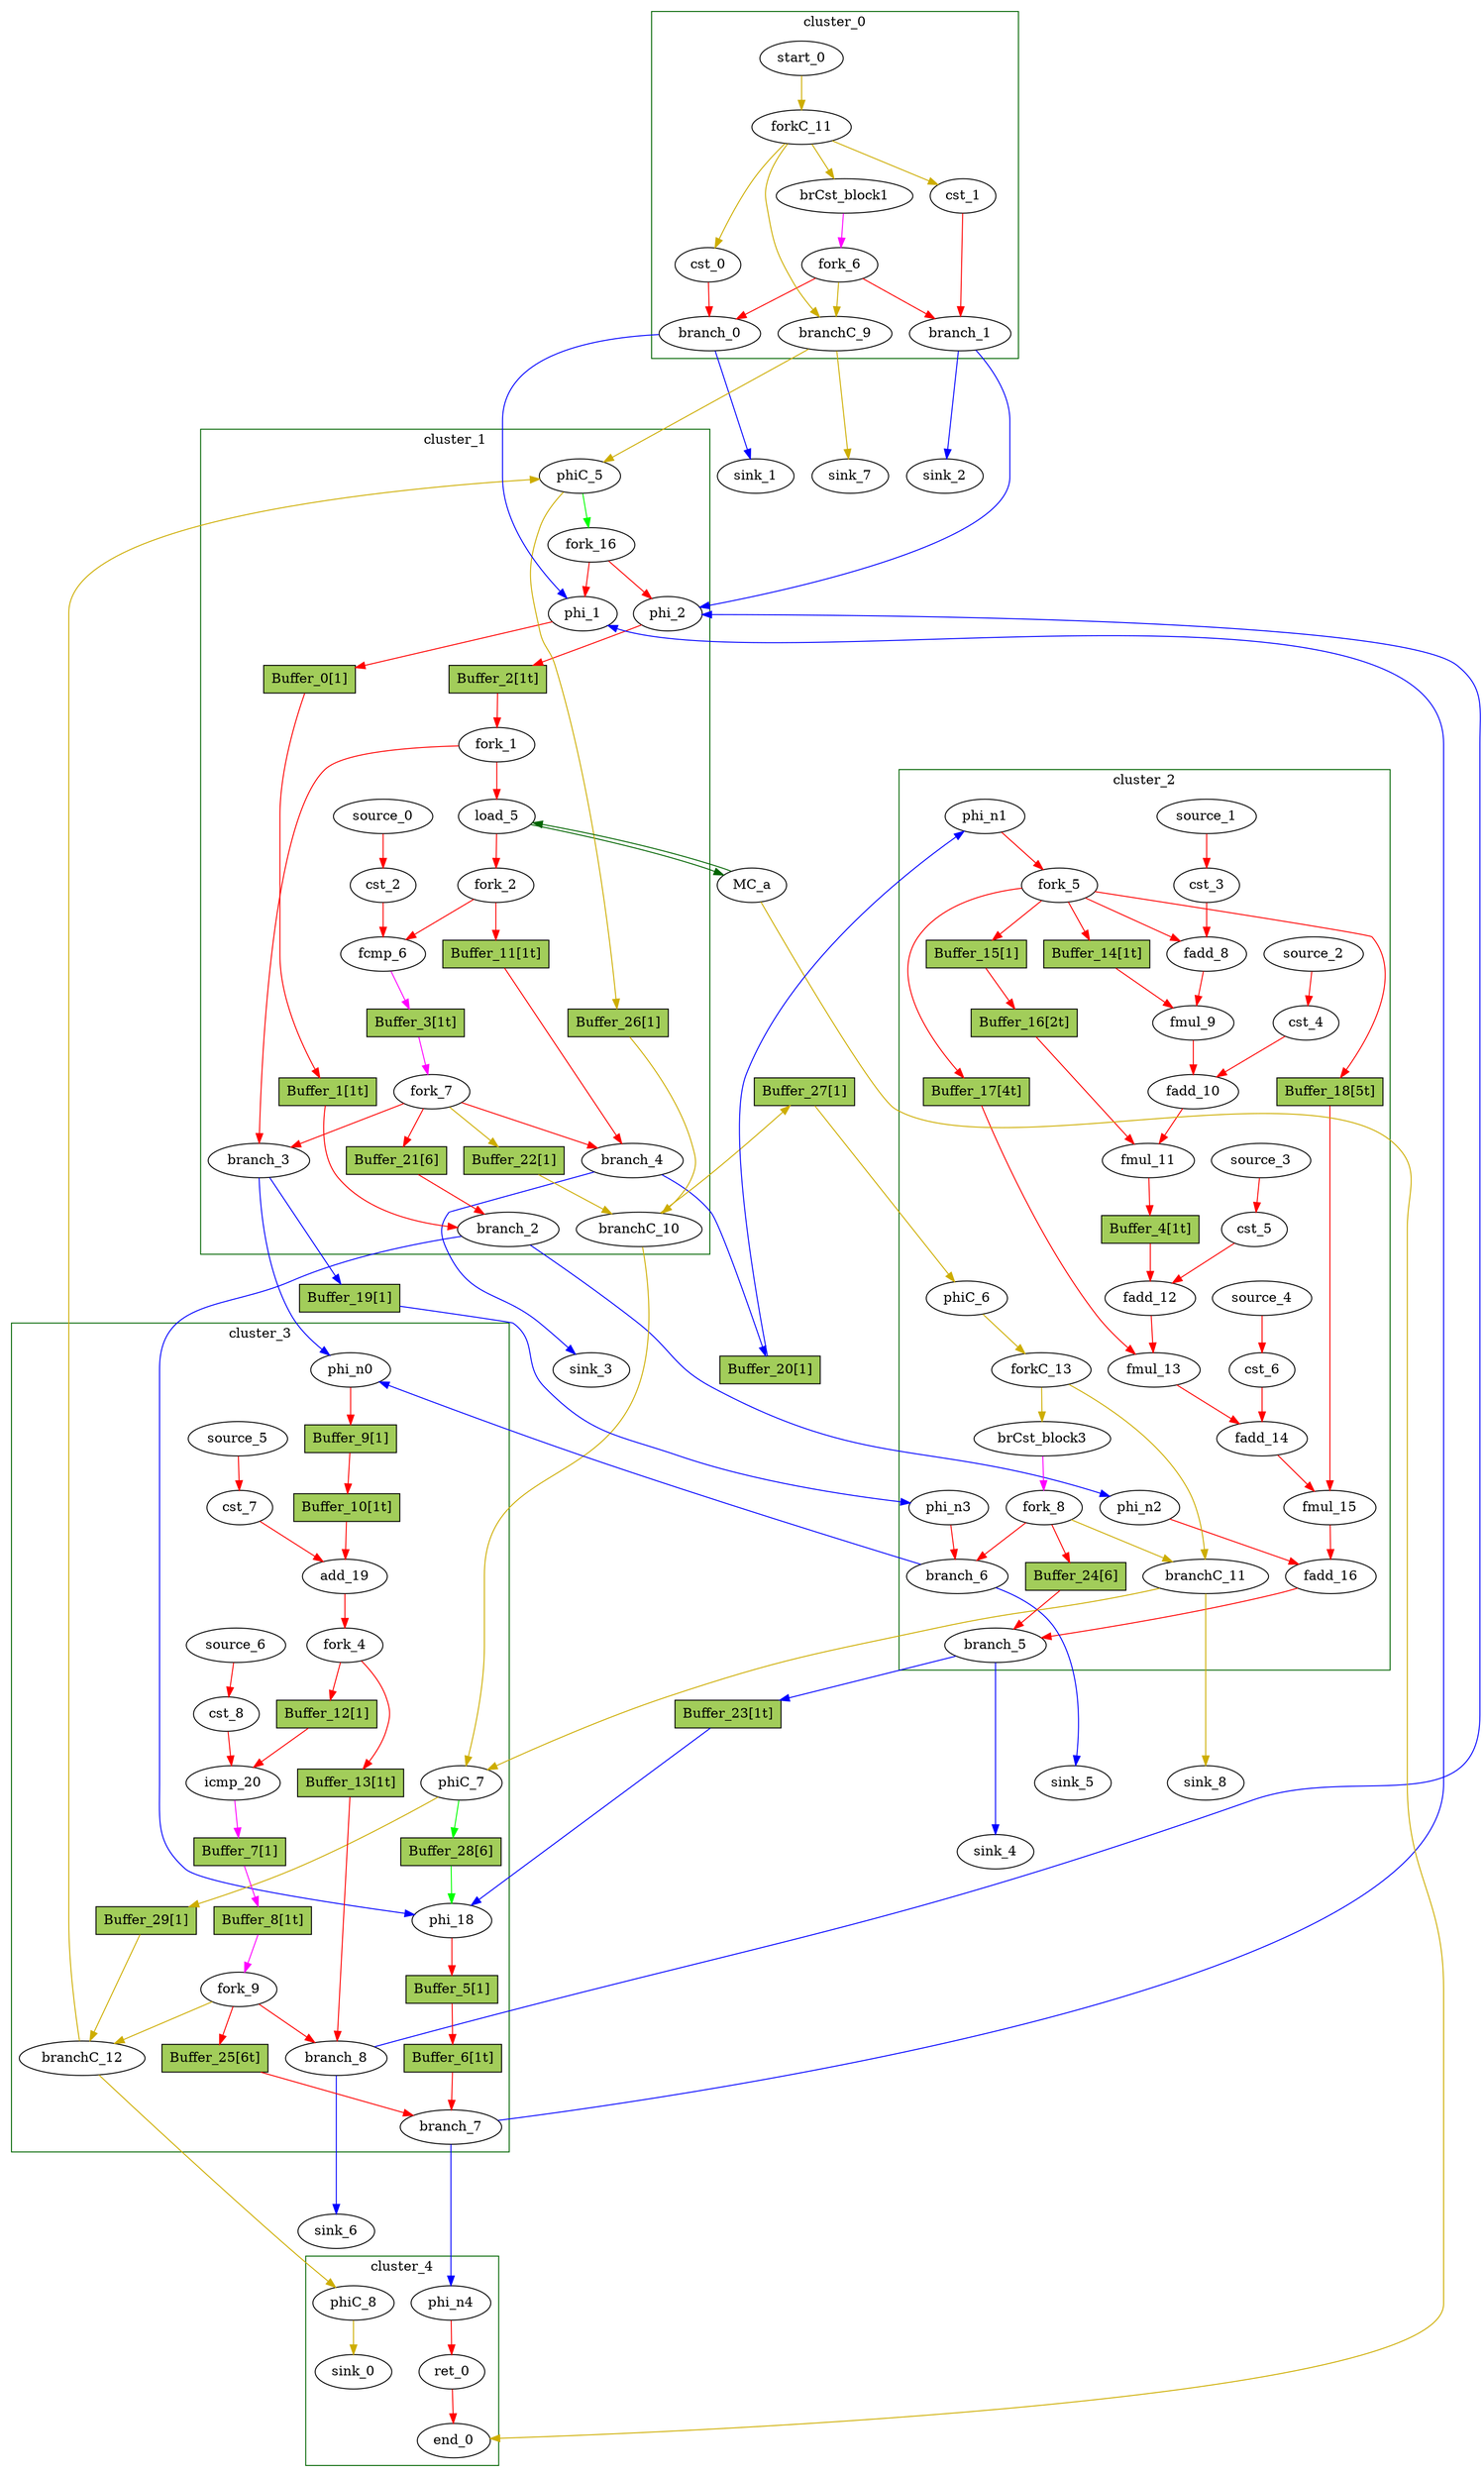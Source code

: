 Digraph G {
	splines=spline;
	subgraph cluster_cluster_1 {
	color = "darkgreen";
label = "cluster_1";
		"phi_1" [type="Mux", in="in1?:1 in2:32 in3:32 ", out="out1:32", bbID=2, delay=1.397];
		"phi_2" [type="Mux", in="in1?:1 in2:10 in3:10 ", out="out1:10", bbID=2, delay=1.397];
		"load_5" [type="Operator", in="in1:32 in2:10 ", out="out1:32 out2:10 ", bbID=2, II=1, delay=1.412, latency=2, op="mc_load_op", portId=0];
		"cst_2" [type="Constant", in="in1:32", out="out1:32", bbID=2, value="0x00000000"];
		"fcmp_6" [type="Operator", in="in1:32 in2:32 ", out="out1:1 ", bbID=2, II=1, delay=1.895, latency=2, op="fcmp_ult_op"];
		"fork_1" [type="Fork", in="in1:10", out="out1:10 out2:10 ", bbID=2];
		"fork_2" [type="Fork", in="in1:32", out="out1:32 out2:32 ", bbID=2];
		"branch_2" [type="Branch", in="in1:32 in2?:1", out="out1+:32 out2-:32", bbID=2];
		"branch_3" [type="Branch", in="in1:10 in2?:1", out="out1+:10 out2-:10", bbID=2];
		"branch_4" [type="Branch", in="in1:32 in2?:1", out="out1+:32 out2-:32", bbID=2];
		"fork_7" [type="Fork", in="in1:1", out="out1:1 out2:1 out3:1 out4:1 ", bbID=2];
		"phiC_5" [type="CntrlMerge", in="in1:0 in2:0 ", out="out1:0 out2?:1", bbID=2, delay=0.0];
		"branchC_10" [type="Branch", in="in1:0 in2?:1", out="out1+:0 out2-:0", bbID=2];
		"source_0" [type="Source", out="out1:32", bbID=2];
		"fork_16" [type="Fork", in="in1:1", out="out1:1 out2:1 ", bbID=2];
		"Buffer_0" [type="Buffer", in="in1:32", out="out1:32", bbID=3, slots=1, transparent=false, label="Buffer_0[1]", shape="box", style="filled", fillcolor="darkolivegreen3", height=0.4];
		"Buffer_1" [type="Buffer", in="in1:32", out="out1:32", bbID=3, slots=1, transparent=true, label="Buffer_1[1t]", shape="box", style="filled", fillcolor="darkolivegreen3", height=0.4];
		"Buffer_2" [type="Buffer", in="in1:32", out="out1:32", bbID=3, slots=1, transparent=true, label="Buffer_2[1t]", shape="box", style="filled", fillcolor="darkolivegreen3", height=0.4];
		"Buffer_3" [type="Buffer", in="in1:32", out="out1:32", bbID=3, slots=1, transparent=true, label="Buffer_3[1t]", shape="box", style="filled", fillcolor="darkolivegreen3", height=0.4];
		"Buffer_11" [type="Buffer", in="in1:32", out="out1:32", bbID=3, slots=1, transparent=true, label="Buffer_11[1t]", shape="box", style="filled", fillcolor="darkolivegreen3", height=0.4];
		"Buffer_21" [type="Buffer", in="in1:32", out="out1:32", bbID=3, slots=6, transparent=false, label="Buffer_21[6]", shape="box", style="filled", fillcolor="darkolivegreen3", height=0.4];
		"Buffer_22" [type="Buffer", in="in1:32", out="out1:32", bbID=3, slots=1, transparent=false, label="Buffer_22[1]", shape="box", style="filled", fillcolor="darkolivegreen3", height=0.4];
		"Buffer_26" [type="Buffer", in="in1:32", out="out1:32", bbID=3, slots=1, transparent=false, label="Buffer_26[1]", shape="box", style="filled", fillcolor="darkolivegreen3", height=0.4];
	}
	subgraph cluster_cluster_2 {
	color = "darkgreen";
label = "cluster_2";
		"cst_3" [type="Constant", in="in1:32", out="out1:32", bbID=3, value="0x3F23D70A"];
		"fadd_8" [type="Operator", in="in1:32 in2:32 ", out="out1:32 ", bbID=3, II=1, delay=0.0, latency=10, op="fadd_op"];
		"fmul_9" [type="Operator", in="in1:32 in2:32 ", out="out1:32 ", bbID=3, II=1, delay=0.0, latency=6, op="fmul_op"];
		"cst_4" [type="Constant", in="in1:32", out="out1:32", bbID=3, value="0x3F333333"];
		"fadd_10" [type="Operator", in="in1:32 in2:32 ", out="out1:32 ", bbID=3, II=1, delay=0.0, latency=10, op="fadd_op"];
		"fmul_11" [type="Operator", in="in1:32 in2:32 ", out="out1:32 ", bbID=3, II=1, delay=0.0, latency=6, op="fmul_op"];
		"cst_5" [type="Constant", in="in1:32", out="out1:32", bbID=3, value="0x3E570A3D"];
		"fadd_12" [type="Operator", in="in1:32 in2:32 ", out="out1:32 ", bbID=3, II=1, delay=0.0, latency=10, op="fadd_op"];
		"fmul_13" [type="Operator", in="in1:32 in2:32 ", out="out1:32 ", bbID=3, II=1, delay=0.0, latency=6, op="fmul_op"];
		"cst_6" [type="Constant", in="in1:32", out="out1:32", bbID=3, value="0x3EA8F5C3"];
		"fadd_14" [type="Operator", in="in1:32 in2:32 ", out="out1:32 ", bbID=3, II=1, delay=0.0, latency=10, op="fadd_op"];
		"fmul_15" [type="Operator", in="in1:32 in2:32 ", out="out1:32 ", bbID=3, II=1, delay=0.0, latency=6, op="fmul_op"];
		"fadd_16" [type="Operator", in="in1:32 in2:32 ", out="out1:32 ", bbID=3, II=1, delay=0.0, latency=10, op="fadd_op"];
		"brCst_block3" [type="Constant", in="in1:1", out="out1:1", bbID=3, value="0x1"];
		"phi_n1" [type="Merge", in="in1:32 ", out="out1:32", bbID=3, delay=0.0];
		"phi_n2" [type="Merge", in="in1:32 ", out="out1:32", bbID=3, delay=0.0];
		"phi_n3" [type="Merge", in="in1:10 ", out="out1:10", bbID=3, delay=0.0];
		"fork_5" [type="Fork", in="in1:32", out="out1:32 out2:32 out3:32 out4:32 out5:32 ", bbID=3];
		"branch_5" [type="Branch", in="in1:32 in2?:1", out="out1+:32 out2-:32", bbID=3];
		"branch_6" [type="Branch", in="in1:10 in2?:1", out="out1+:10 out2-:10", bbID=3];
		"fork_8" [type="Fork", in="in1:1", out="out1:1 out2:1 out3:1 ", bbID=3];
		"phiC_6" [type="Merge", in="in1:0 ", out="out1:0", bbID=3, delay=0.0];
		"forkC_13" [type="Fork", in="in1:0", out="out1:0 out2:0 ", bbID=3];
		"branchC_11" [type="Branch", in="in1:0 in2?:1", out="out1+:0 out2-:0", bbID=3];
		"source_1" [type="Source", out="out1:32", bbID=3];
		"source_2" [type="Source", out="out1:32", bbID=3];
		"source_3" [type="Source", out="out1:32", bbID=3];
		"source_4" [type="Source", out="out1:32", bbID=3];
		"Buffer_4" [type="Buffer", in="in1:32", out="out1:32", bbID=3, slots=1, transparent=true, label="Buffer_4[1t]", shape="box", style="filled", fillcolor="darkolivegreen3", height=0.4];
		"Buffer_14" [type="Buffer", in="in1:32", out="out1:32", bbID=3, slots=1, transparent=true, label="Buffer_14[1t]", shape="box", style="filled", fillcolor="darkolivegreen3", height=0.4];
		"Buffer_15" [type="Buffer", in="in1:32", out="out1:32", bbID=3, slots=1, transparent=false, label="Buffer_15[1]", shape="box", style="filled", fillcolor="darkolivegreen3", height=0.4];
		"Buffer_16" [type="Buffer", in="in1:32", out="out1:32", bbID=3, slots=2, transparent=true, label="Buffer_16[2t]", shape="box", style="filled", fillcolor="darkolivegreen3", height=0.4];
		"Buffer_17" [type="Buffer", in="in1:32", out="out1:32", bbID=3, slots=4, transparent=true, label="Buffer_17[4t]", shape="box", style="filled", fillcolor="darkolivegreen3", height=0.4];
		"Buffer_18" [type="Buffer", in="in1:32", out="out1:32", bbID=3, slots=5, transparent=true, label="Buffer_18[5t]", shape="box", style="filled", fillcolor="darkolivegreen3", height=0.4];
		"Buffer_24" [type="Buffer", in="in1:32", out="out1:32", bbID=3, slots=6, transparent=false, label="Buffer_24[6]", shape="box", style="filled", fillcolor="darkolivegreen3", height=0.4];
	}
	subgraph cluster_cluster_3 {
	color = "darkgreen";
label = "cluster_3";
		"phi_18" [type="Mux", in="in1?:1 in2:32 in3:32 ", out="out1:32", bbID=4, delay=1.397];
		"cst_7" [type="Constant", in="in1:1", out="out1:1", bbID=4, value="0x00000001"];
		"add_19" [type="Operator", in="in1:10 in2:10 ", out="out1:10 ", bbID=4, II=1, delay=2.287, latency=0, op="add_op"];
		"cst_8" [type="Constant", in="in1:10", out="out1:10", bbID=4, value="0x000003E8"];
		"icmp_20" [type="Operator", in="in1:10 in2:10 ", out="out1:1 ", bbID=4, II=1, delay=1.907, latency=0, op="icmp_ult_op"];
		"phi_n0" [type="Merge", in="in1:10 in2:10 ", out="out1:10", bbID=4, delay=1.397];
		"fork_4" [type="Fork", in="in1:10", out="out1:10 out2:10 ", bbID=4];
		"branch_7" [type="Branch", in="in1:32 in2?:1", out="out1+:32 out2-:32", bbID=4];
		"branch_8" [type="Branch", in="in1:10 in2?:1", out="out1+:10 out2-:10", bbID=4];
		"fork_9" [type="Fork", in="in1:1", out="out1:1 out2:1 out3:1 ", bbID=4];
		"phiC_7" [type="CntrlMerge", in="in1:0 in2:0 ", out="out1:0 out2?:1", bbID=4, delay=0.0];
		"branchC_12" [type="Branch", in="in1:0 in2?:1", out="out1+:0 out2-:0", bbID=4];
		"source_5" [type="Source", out="out1:1", bbID=4];
		"source_6" [type="Source", out="out1:10", bbID=4];
		"Buffer_5" [type="Buffer", in="in1:32", out="out1:32", bbID=3, slots=1, transparent=false, label="Buffer_5[1]", shape="box", style="filled", fillcolor="darkolivegreen3", height=0.4];
		"Buffer_6" [type="Buffer", in="in1:32", out="out1:32", bbID=3, slots=1, transparent=true, label="Buffer_6[1t]", shape="box", style="filled", fillcolor="darkolivegreen3", height=0.4];
		"Buffer_7" [type="Buffer", in="in1:32", out="out1:32", bbID=3, slots=1, transparent=false, label="Buffer_7[1]", shape="box", style="filled", fillcolor="darkolivegreen3", height=0.4];
		"Buffer_8" [type="Buffer", in="in1:32", out="out1:32", bbID=3, slots=1, transparent=true, label="Buffer_8[1t]", shape="box", style="filled", fillcolor="darkolivegreen3", height=0.4];
		"Buffer_9" [type="Buffer", in="in1:32", out="out1:32", bbID=3, slots=1, transparent=false, label="Buffer_9[1]", shape="box", style="filled", fillcolor="darkolivegreen3", height=0.4];
		"Buffer_10" [type="Buffer", in="in1:32", out="out1:32", bbID=3, slots=1, transparent=true, label="Buffer_10[1t]", shape="box", style="filled", fillcolor="darkolivegreen3", height=0.4];
		"Buffer_12" [type="Buffer", in="in1:32", out="out1:32", bbID=3, slots=1, transparent=false, label="Buffer_12[1]", shape="box", style="filled", fillcolor="darkolivegreen3", height=0.4];
		"Buffer_13" [type="Buffer", in="in1:32", out="out1:32", bbID=3, slots=1, transparent=true, label="Buffer_13[1t]", shape="box", style="filled", fillcolor="darkolivegreen3", height=0.4];
		"Buffer_25" [type="Buffer", in="in1:32", out="out1:32", bbID=3, slots=6, transparent=true, label="Buffer_25[6t]", shape="box", style="filled", fillcolor="darkolivegreen3", height=0.4];
		"Buffer_28" [type="Buffer", in="in1:32", out="out1:32", bbID=3, slots=6, transparent=false, label="Buffer_28[6]", shape="box", style="filled", fillcolor="darkolivegreen3", height=0.4];
		"Buffer_29" [type="Buffer", in="in1:32", out="out1:32", bbID=3, slots=1, transparent=false, label="Buffer_29[1]", shape="box", style="filled", fillcolor="darkolivegreen3", height=0.4];
	}
	subgraph cluster_cluster_0 {
	color = "darkgreen";
label = "cluster_0";
		"brCst_block1" [type="Constant", in="in1:1", out="out1:1", bbID=1, value="0x1"];
		"cst_0" [type="Constant", in="in1:32", out="out1:32", bbID=1, value="0x00000000"];
		"cst_1" [type="Constant", in="in1:1", out="out1:1", bbID=1, value="0x00000000"];
		"branch_0" [type="Branch", in="in1:32 in2?:1", out="out1+:32 out2-:32", bbID=1];
		"branch_1" [type="Branch", in="in1:1 in2?:1", out="out1+:1 out2-:1", bbID=1];
		"fork_6" [type="Fork", in="in1:1", out="out1:1 out2:1 out3:1 ", bbID=1];
		"start_0" [type="Entry", in="in1:0", out="out1:0", bbID=1, control="true"];
		"forkC_11" [type="Fork", in="in1:0", out="out1:0 out2:0 out3:0 out4:0 ", bbID=1];
		"branchC_9" [type="Branch", in="in1:0 in2?:1", out="out1+:0 out2-:0", bbID=1];
	}
	subgraph cluster_cluster_4 {
	color = "darkgreen";
label = "cluster_4";
		"ret_0" [type="Operator", in="in1:32 ", out="out1:32 ", bbID=5, II=1, delay=0.0, latency=0, op="ret_op"];
		"phi_n4" [type="Merge", in="in1:32 ", out="out1:32", bbID=5, delay=0.0];
		"end_0" [type="Exit", in="in1:0*e in2:32 ", out="out1:32", bbID=0];
		"phiC_8" [type="Merge", in="in1:0 ", out="out1:0", bbID=5, delay=0.0];
		"sink_0" [type="Sink", in="in1:0", bbID=0];
	}
		"MC_a" [type="MC", in="in1:10*l0a ", out="out1:32*l0d out2:0*e ", bbID=0, bbcount=0, ldcount=1, memory="a", stcount=0];
		"sink_1" [type="Sink", in="in1:32", bbID=0];
		"sink_2" [type="Sink", in="in1:1", bbID=0];
		"sink_3" [type="Sink", in="in1:32", bbID=0];
		"sink_4" [type="Sink", in="in1:32", bbID=0];
		"sink_5" [type="Sink", in="in1:10", bbID=0];
		"sink_6" [type="Sink", in="in1:10", bbID=0];
		"sink_7" [type="Sink", in="in1:0", bbID=0];
		"sink_8" [type="Sink", in="in1:0", bbID=0];
		"Buffer_19" [type="Buffer", in="in1:32", out="out1:32", bbID=3, slots=1, transparent=false, label="Buffer_19[1]", shape="box", style="filled", fillcolor="darkolivegreen3", height=0.4];
		"Buffer_20" [type="Buffer", in="in1:32", out="out1:32", bbID=3, slots=1, transparent=false, label="Buffer_20[1]", shape="box", style="filled", fillcolor="darkolivegreen3", height=0.4];
		"Buffer_23" [type="Buffer", in="in1:32", out="out1:32", bbID=3, slots=1, transparent=true, label="Buffer_23[1t]", shape="box", style="filled", fillcolor="darkolivegreen3", height=0.4];
		"Buffer_27" [type="Buffer", in="in1:32", out="out1:32", bbID=3, slots=1, transparent=false, label="Buffer_27[1]", shape="box", style="filled", fillcolor="darkolivegreen3", height=0.4];
		"brCst_block1" -> "fork_6" [color = "magenta", from = "out1", to = "in1"];
		"cst_0" -> "branch_0" [color = "red", from = "out1", to = "in1"];
		"phi_1" -> "Buffer_0" [color = "red", from = "out1", to = "in1"];
		"cst_1" -> "branch_1" [color = "red", from = "out1", to = "in1"];
		"phi_2" -> "Buffer_2" [color = "red", from = "out1", to = "in1"];
		"load_5" -> "fork_2" [color = "red", from = "out1", to = "in1"];
		"load_5" -> "MC_a" [color = "darkgreen", mem_address = "true", from = "out2", to = "in1"];
		"cst_2" -> "fcmp_6" [color = "red", from = "out1", to = "in2"];
		"fcmp_6" -> "Buffer_3" [color = "magenta", from = "out1", to = "in1"];
		"cst_3" -> "fadd_8" [color = "red", from = "out1", to = "in2"];
		"fadd_8" -> "fmul_9" [color = "red", from = "out1", to = "in1"];
		"fmul_9" -> "fadd_10" [color = "red", from = "out1", to = "in1"];
		"cst_4" -> "fadd_10" [color = "red", from = "out1", to = "in2"];
		"fadd_10" -> "fmul_11" [color = "red", from = "out1", to = "in1"];
		"fmul_11" -> "Buffer_4" [color = "red", from = "out1", to = "in1"];
		"cst_5" -> "fadd_12" [color = "red", from = "out1", to = "in2"];
		"fadd_12" -> "fmul_13" [color = "red", from = "out1", to = "in1"];
		"fmul_13" -> "fadd_14" [color = "red", from = "out1", to = "in1"];
		"cst_6" -> "fadd_14" [color = "red", from = "out1", to = "in2"];
		"fadd_14" -> "fmul_15" [color = "red", from = "out1", to = "in1"];
		"fmul_15" -> "fadd_16" [color = "red", from = "out1", to = "in2"];
		"fadd_16" -> "branch_5" [color = "red", from = "out1", to = "in1"];
		"brCst_block3" -> "fork_8" [color = "magenta", from = "out1", to = "in1"];
		"phi_18" -> "Buffer_5" [color = "red", from = "out1", to = "in1"];
		"cst_7" -> "add_19" [color = "red", from = "out1", to = "in2"];
		"add_19" -> "fork_4" [color = "red", from = "out1", to = "in1"];
		"cst_8" -> "icmp_20" [color = "red", from = "out1", to = "in2"];
		"icmp_20" -> "Buffer_7" [color = "magenta", from = "out1", to = "in1"];
		"ret_0" -> "end_0" [color = "red", from = "out1", to = "in2"];
		"phi_n0" -> "Buffer_9" [color = "red", from = "out1", to = "in1"];
		"phi_n1" -> "fork_5" [color = "red", from = "out1", to = "in1"];
		"phi_n2" -> "fadd_16" [color = "red", from = "out1", to = "in1"];
		"phi_n3" -> "branch_6" [color = "red", from = "out1", to = "in1"];
		"phi_n4" -> "ret_0" [color = "red", from = "out1", to = "in1"];
		"fork_1" -> "load_5" [color = "red", from = "out1", to = "in2"];
		"fork_1" -> "branch_3" [color = "red", from = "out2", to = "in1"];
		"fork_2" -> "fcmp_6" [color = "red", from = "out1", to = "in1"];
		"fork_2" -> "Buffer_11" [color = "red", from = "out2", to = "in1"];
		"fork_4" -> "Buffer_12" [color = "red", from = "out1", to = "in1"];
		"fork_4" -> "Buffer_13" [color = "red", from = "out2", to = "in1"];
		"fork_5" -> "fadd_8" [color = "red", from = "out1", to = "in1"];
		"fork_5" -> "Buffer_14" [color = "red", from = "out2", to = "in1"];
		"fork_5" -> "Buffer_15" [color = "red", from = "out3", to = "in1"];
		"fork_5" -> "Buffer_17" [color = "red", from = "out4", to = "in1"];
		"fork_5" -> "Buffer_18" [color = "red", from = "out5", to = "in1"];
		"branch_0" -> "phi_1" [color = "blue", from = "out1", to = "in2", minlen = 3];
		"branch_0" -> "sink_1" [color = "blue", from = "out2", to = "in1", minlen = 3];
		"branch_1" -> "phi_2" [color = "blue", from = "out1", to = "in2", minlen = 3];
		"branch_1" -> "sink_2" [color = "blue", from = "out2", to = "in1", minlen = 3];
		"fork_6" -> "branch_0" [color = "red", from = "out2", to = "in2"];
		"fork_6" -> "branch_1" [color = "red", from = "out1", to = "in2"];
		"fork_6" -> "branchC_9" [color = "gold3", from = "out3", to = "in2"];
		"branch_2" -> "phi_18" [color = "blue", from = "out1", to = "in2", minlen = 3];
		"branch_2" -> "phi_n2" [color = "blue", from = "out2", to = "in1", minlen = 3];
		"branch_3" -> "phi_n0" [color = "blue", from = "out1", to = "in1", minlen = 3];
		"branch_3" -> "Buffer_19" [color = "blue", from = "out2", to = "in1", minlen = 3];
		"branch_4" -> "sink_3" [color = "blue", from = "out1", to = "in1", minlen = 3];
		"branch_4" -> "Buffer_20" [color = "blue", from = "out2", to = "in1", minlen = 3];
		"fork_7" -> "branch_3" [color = "red", from = "out2", to = "in2"];
		"fork_7" -> "branch_4" [color = "red", from = "out1", to = "in2"];
		"fork_7" -> "Buffer_21" [color = "red", from = "out3", to = "in1"];
		"fork_7" -> "Buffer_22" [color = "gold3", from = "out4", to = "in1"];
		"branch_5" -> "sink_4" [color = "blue", from = "out2", to = "in1", minlen = 3];
		"branch_5" -> "Buffer_23" [color = "blue", from = "out1", to = "in1", minlen = 3];
		"branch_6" -> "phi_n0" [color = "blue", from = "out1", to = "in2", minlen = 3];
		"branch_6" -> "sink_5" [color = "blue", from = "out2", to = "in1", minlen = 3];
		"fork_8" -> "branch_6" [color = "red", from = "out1", to = "in2"];
		"fork_8" -> "branchC_11" [color = "gold3", from = "out3", to = "in2"];
		"fork_8" -> "Buffer_24" [color = "red", from = "out2", to = "in1"];
		"branch_7" -> "phi_1" [color = "blue", from = "out1", to = "in3", minlen = 3];
		"branch_7" -> "phi_n4" [color = "blue", from = "out2", to = "in1", minlen = 3];
		"branch_8" -> "phi_2" [color = "blue", from = "out1", to = "in3", minlen = 3];
		"branch_8" -> "sink_6" [color = "blue", from = "out2", to = "in1", minlen = 3];
		"fork_9" -> "branch_8" [color = "red", from = "out1", to = "in2"];
		"fork_9" -> "branchC_12" [color = "gold3", from = "out3", to = "in2"];
		"fork_9" -> "Buffer_25" [color = "red", from = "out2", to = "in1"];
		"MC_a" -> "load_5" [color = "darkgreen", mem_address = "false", from = "out1", to = "in1"];
		"MC_a" -> "end_0" [color = "gold3", from = "out2", to = "in1"];
		"start_0" -> "forkC_11" [color = "gold3", from = "out1", to = "in1"];
		"forkC_11" -> "brCst_block1" [color = "gold3", from = "out4", to = "in1"];
		"forkC_11" -> "cst_0" [color = "gold3", from = "out1", to = "in1"];
		"forkC_11" -> "cst_1" [color = "gold3", from = "out2", to = "in1"];
		"forkC_11" -> "branchC_9" [color = "gold3", from = "out3", to = "in1"];
		"branchC_9" -> "phiC_5" [color = "gold3", from = "out1", to = "in1", minlen = 3];
		"branchC_9" -> "sink_7" [color = "gold3", from = "out2", to = "in1", minlen = 3];
		"phiC_5" -> "fork_16" [color = "green", from = "out2", to = "in1"];
		"phiC_5" -> "Buffer_26" [color = "gold3", from = "out1", to = "in1"];
		"branchC_10" -> "phiC_7" [color = "gold3", from = "out1", to = "in1", minlen = 3];
		"branchC_10" -> "Buffer_27" [color = "gold3", from = "out2", to = "in1", minlen = 3];
		"phiC_6" -> "forkC_13" [color = "gold3", from = "out1", to = "in1"];
		"forkC_13" -> "brCst_block3" [color = "gold3", from = "out2", to = "in1"];
		"forkC_13" -> "branchC_11" [color = "gold3", from = "out1", to = "in1"];
		"branchC_11" -> "phiC_7" [color = "gold3", from = "out1", to = "in2", minlen = 3];
		"branchC_11" -> "sink_8" [color = "gold3", from = "out2", to = "in1", minlen = 3];
		"phiC_7" -> "Buffer_28" [color = "green", from = "out2", to = "in1"];
		"phiC_7" -> "Buffer_29" [color = "gold3", from = "out1", to = "in1"];
		"branchC_12" -> "phiC_5" [color = "gold3", from = "out1", to = "in2", minlen = 3];
		"branchC_12" -> "phiC_8" [color = "gold3", from = "out2", to = "in1", minlen = 3];
		"phiC_8" -> "sink_0" [color = "gold3", from = "out1", to = "in1"];
		"source_0" -> "cst_2" [color = "red", from = "out1", to = "in1"];
		"source_1" -> "cst_3" [color = "red", from = "out1", to = "in1"];
		"source_2" -> "cst_4" [color = "red", from = "out1", to = "in1"];
		"source_3" -> "cst_5" [color = "red", from = "out1", to = "in1"];
		"source_4" -> "cst_6" [color = "red", from = "out1", to = "in1"];
		"source_5" -> "cst_7" [color = "red", from = "out1", to = "in1"];
		"source_6" -> "cst_8" [color = "red", from = "out1", to = "in1"];
		"fork_16" -> "phi_1" [color = "red", from = "out1", to = "in1"];
		"fork_16" -> "phi_2" [color = "red", from = "out2", to = "in1"];
		"Buffer_0" -> "Buffer_1" [color = "red", from = "out1", to = "in1"];
		"Buffer_1" -> "branch_2" [color = "red", from = "out1", to = "in1"];
		"Buffer_2" -> "fork_1" [color = "red", from = "out1", to = "in1"];
		"Buffer_3" -> "fork_7" [color = "magenta", from = "out1", to = "in1"];
		"Buffer_4" -> "fadd_12" [color = "red", from = "out1", to = "in1"];
		"Buffer_5" -> "Buffer_6" [color = "red", from = "out1", to = "in1"];
		"Buffer_6" -> "branch_7" [color = "red", from = "out1", to = "in1"];
		"Buffer_7" -> "Buffer_8" [color = "magenta", from = "out1", to = "in1"];
		"Buffer_8" -> "fork_9" [color = "magenta", from = "out1", to = "in1"];
		"Buffer_9" -> "Buffer_10" [color = "red", from = "out1", to = "in1"];
		"Buffer_10" -> "add_19" [color = "red", from = "out1", to = "in1"];
		"Buffer_11" -> "branch_4" [color = "red", from = "out1", to = "in1"];
		"Buffer_12" -> "icmp_20" [color = "red", from = "out1", to = "in1"];
		"Buffer_13" -> "branch_8" [color = "red", from = "out1", to = "in1"];
		"Buffer_14" -> "fmul_9" [color = "red", from = "out1", to = "in2"];
		"Buffer_15" -> "Buffer_16" [color = "red", from = "out1", to = "in1"];
		"Buffer_16" -> "fmul_11" [color = "red", from = "out1", to = "in2"];
		"Buffer_17" -> "fmul_13" [color = "red", from = "out1", to = "in2"];
		"Buffer_18" -> "fmul_15" [color = "red", from = "out1", to = "in2"];
		"Buffer_19" -> "phi_n3" [color = "blue", from = "out1", to = "in1", minlen = 3];
		"Buffer_20" -> "phi_n1" [color = "blue", from = "out1", to = "in1", minlen = 3];
		"Buffer_21" -> "branch_2" [color = "red", from = "out1", to = "in2"];
		"Buffer_22" -> "branchC_10" [color = "gold3", from = "out1", to = "in2"];
		"Buffer_23" -> "phi_18" [color = "blue", from = "out1", to = "in3", minlen = 3];
		"Buffer_24" -> "branch_5" [color = "red", from = "out1", to = "in2"];
		"Buffer_25" -> "branch_7" [color = "red", from = "out1", to = "in2"];
		"Buffer_26" -> "branchC_10" [color = "gold3", from = "out1", to = "in1"];
		"Buffer_27" -> "phiC_6" [color = "gold3", from = "out1", to = "in1", minlen = 3];
		"Buffer_28" -> "phi_18" [color = "green", from = "out1", to = "in1"];
		"Buffer_29" -> "branchC_12" [color = "gold3", from = "out1", to = "in1"];
}

